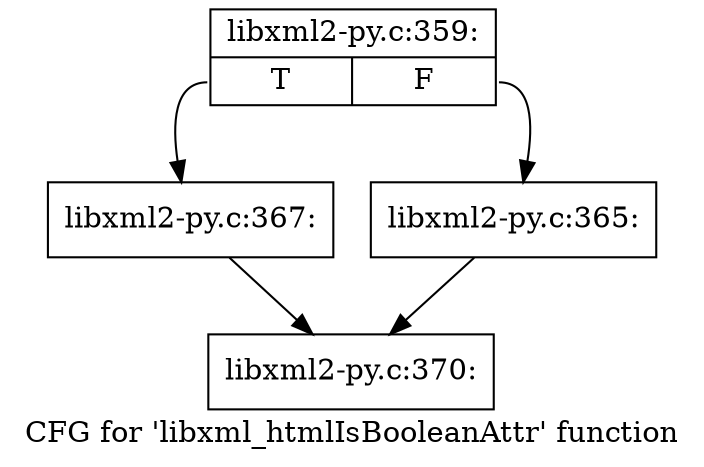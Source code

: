 digraph "CFG for 'libxml_htmlIsBooleanAttr' function" {
	label="CFG for 'libxml_htmlIsBooleanAttr' function";

	Node0x3bcaed0 [shape=record,label="{libxml2-py.c:359:|{<s0>T|<s1>F}}"];
	Node0x3bcaed0:s0 -> Node0x3bf9590;
	Node0x3bcaed0:s1 -> Node0x3bf9540;
	Node0x3bf9540 [shape=record,label="{libxml2-py.c:365:}"];
	Node0x3bf9540 -> Node0x3bf0d50;
	Node0x3bf9590 [shape=record,label="{libxml2-py.c:367:}"];
	Node0x3bf9590 -> Node0x3bf0d50;
	Node0x3bf0d50 [shape=record,label="{libxml2-py.c:370:}"];
}
